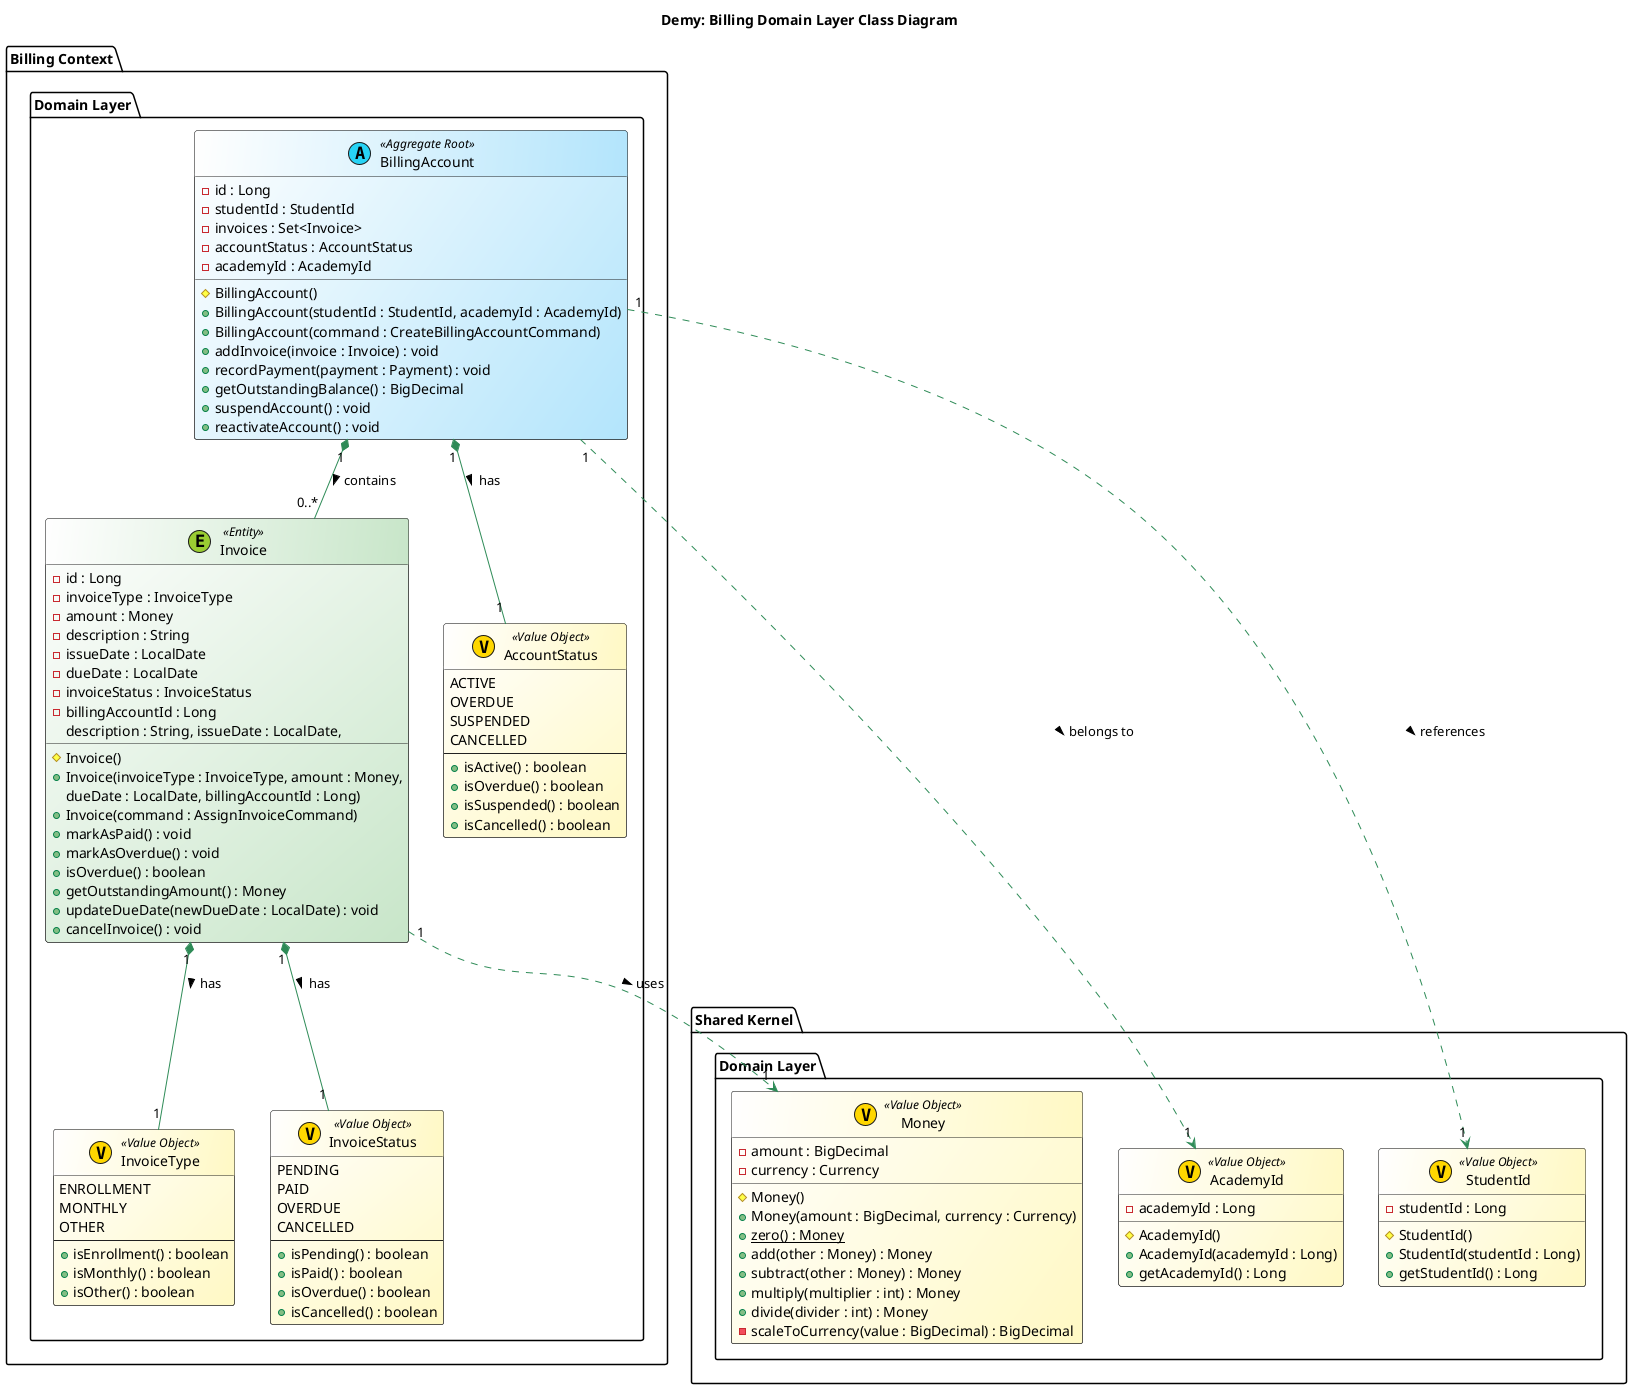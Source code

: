 @startuml Demy: Billing Domain Layer Class Diagram

title Demy: Billing Domain Layer Class Diagram

skinparam class {
    BackgroundColor<<Aggregate Root>> #FFFFFF/B3E5FC
    BackgroundColor<<Entity>> #FFFFFF/C8E6C9
    BackgroundColor<<Value Object>> #FFFFFF/FFF9C4
    BorderColor #212121
    ArrowColor SeaGreen
    FontSize 14
}

package "Billing Context" {
    package "Domain Layer" {
        class "BillingAccount" <<(A, #27D3F5) Aggregate Root>> {
            - id : Long
            - studentId : StudentId
            - invoices : Set<Invoice>
            - accountStatus : AccountStatus
            - academyId : AcademyId
            # BillingAccount()
            + BillingAccount(studentId : StudentId, academyId : AcademyId)
            + BillingAccount(command : CreateBillingAccountCommand)
            + addInvoice(invoice : Invoice) : void
            + recordPayment(payment : Payment) : void
            + getOutstandingBalance() : BigDecimal
            + suspendAccount() : void
            + reactivateAccount() : void
        }

        class "Invoice" <<(E, #9ACD32) Entity>> {
            - id : Long
            - invoiceType : InvoiceType
            - amount : Money
            - description : String
            - issueDate : LocalDate
            - dueDate : LocalDate
            - invoiceStatus : InvoiceStatus
            - billingAccountId : Long
            # Invoice()
            + Invoice(invoiceType : InvoiceType, amount : Money,
              description : String, issueDate : LocalDate,
              dueDate : LocalDate, billingAccountId : Long)
            + Invoice(command : AssignInvoiceCommand)
            + markAsPaid() : void
            + markAsOverdue() : void
            + isOverdue() : boolean
            + getOutstandingAmount() : Money
            + updateDueDate(newDueDate : LocalDate) : void
            + cancelInvoice() : void
        }

        class "AccountStatus" <<(V, #FFD700) Value Object>> {
            ACTIVE
            OVERDUE
            SUSPENDED
            CANCELLED
            --
            + isActive() : boolean
            + isOverdue() : boolean
            + isSuspended() : boolean
            + isCancelled() : boolean
        }

        class "InvoiceType" <<(V, #FFD700) Value Object>> {
            ENROLLMENT
            MONTHLY
            OTHER
            --
            + isEnrollment() : boolean
            + isMonthly() : boolean
            + isOther() : boolean
        }

        class "InvoiceStatus" <<(V, #FFD700) Value Object>> {
            PENDING
            PAID
            OVERDUE
            CANCELLED
            --
            + isPending() : boolean
            + isPaid() : boolean
            + isOverdue() : boolean
            + isCancelled() : boolean
        }
    }
}

package "Shared Kernel" {
    package "Domain Layer" {
        class "AcademyId" <<(V, #FFD700) Value Object>> {
            - academyId : Long
            # AcademyId()
            + AcademyId(academyId : Long)
            + getAcademyId() : Long
        }

        class "StudentId" <<(V, #FFD700) Value Object>> {
            - studentId : Long
            # StudentId()
            + StudentId(studentId : Long)
            + getStudentId() : Long
        }

        class "Money" <<(V, #FFD700) Value Object>> {
            - amount : BigDecimal
            - currency : Currency
            # Money()
            + Money(amount : BigDecimal, currency : Currency)
            + {static} zero() : Money
            + add(other : Money) : Money
            + subtract(other : Money) : Money
            + multiply(multiplier : int) : Money
            + divide(divider : int) : Money
            - scaleToCurrency(value : BigDecimal) : BigDecimal
        }
    }
}

' Billing Relationships
BillingAccount "1" *-- "0..*" Invoice : contains >
BillingAccount "1" *-- "1" AccountStatus : has >
Invoice "1" *-- "1" InvoiceType : has >
Invoice "1" *-- "1" InvoiceStatus : has >

' Relationships between contexts
BillingAccount "1" ..> "1" StudentId : references >
BillingAccount "1" ..> "1" AcademyId : belongs to >
Invoice "1" ..> "1" Money : uses >

@enduml
